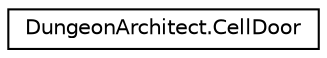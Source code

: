 digraph "Graphical Class Hierarchy"
{
  edge [fontname="Helvetica",fontsize="10",labelfontname="Helvetica",labelfontsize="10"];
  node [fontname="Helvetica",fontsize="10",shape=record];
  rankdir="LR";
  Node1 [label="DungeonArchitect.CellDoor",height=0.2,width=0.4,color="black", fillcolor="white", style="filled",URL="$class_dungeon_architect_1_1_cell_door.html",tooltip="Data-structure to hold the door information "];
}
